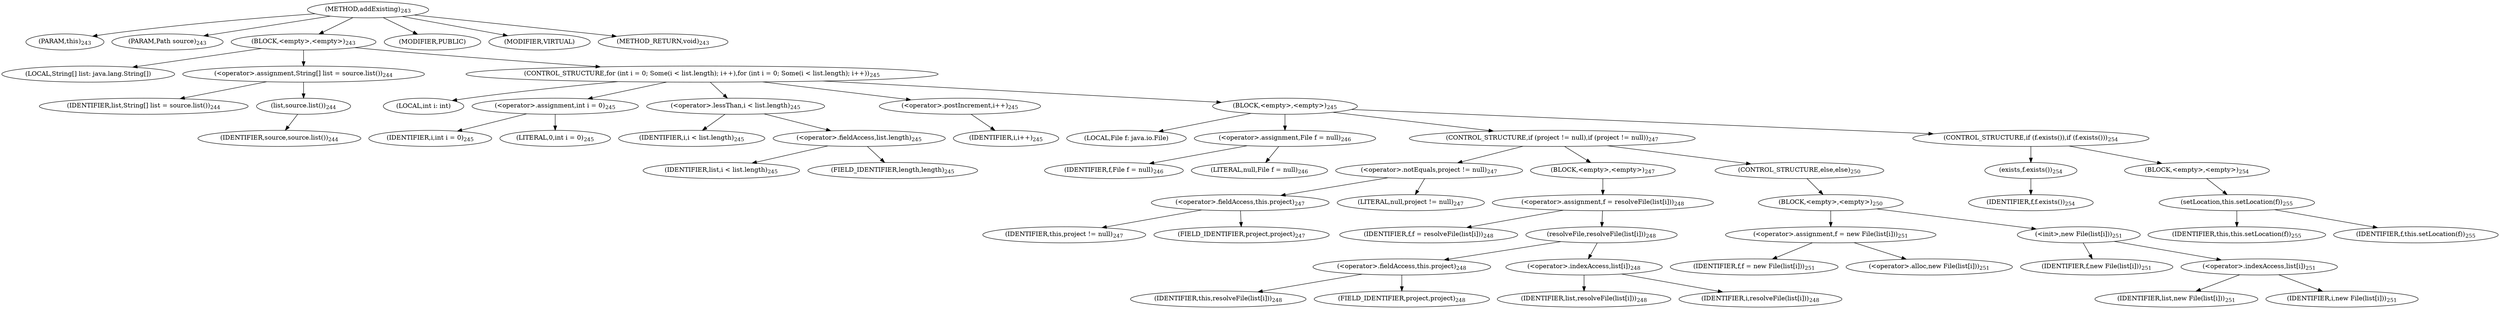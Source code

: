 digraph "addExisting" {  
"392" [label = <(METHOD,addExisting)<SUB>243</SUB>> ]
"52" [label = <(PARAM,this)<SUB>243</SUB>> ]
"393" [label = <(PARAM,Path source)<SUB>243</SUB>> ]
"394" [label = <(BLOCK,&lt;empty&gt;,&lt;empty&gt;)<SUB>243</SUB>> ]
"395" [label = <(LOCAL,String[] list: java.lang.String[])> ]
"396" [label = <(&lt;operator&gt;.assignment,String[] list = source.list())<SUB>244</SUB>> ]
"397" [label = <(IDENTIFIER,list,String[] list = source.list())<SUB>244</SUB>> ]
"398" [label = <(list,source.list())<SUB>244</SUB>> ]
"399" [label = <(IDENTIFIER,source,source.list())<SUB>244</SUB>> ]
"400" [label = <(CONTROL_STRUCTURE,for (int i = 0; Some(i &lt; list.length); i++),for (int i = 0; Some(i &lt; list.length); i++))<SUB>245</SUB>> ]
"401" [label = <(LOCAL,int i: int)> ]
"402" [label = <(&lt;operator&gt;.assignment,int i = 0)<SUB>245</SUB>> ]
"403" [label = <(IDENTIFIER,i,int i = 0)<SUB>245</SUB>> ]
"404" [label = <(LITERAL,0,int i = 0)<SUB>245</SUB>> ]
"405" [label = <(&lt;operator&gt;.lessThan,i &lt; list.length)<SUB>245</SUB>> ]
"406" [label = <(IDENTIFIER,i,i &lt; list.length)<SUB>245</SUB>> ]
"407" [label = <(&lt;operator&gt;.fieldAccess,list.length)<SUB>245</SUB>> ]
"408" [label = <(IDENTIFIER,list,i &lt; list.length)<SUB>245</SUB>> ]
"409" [label = <(FIELD_IDENTIFIER,length,length)<SUB>245</SUB>> ]
"410" [label = <(&lt;operator&gt;.postIncrement,i++)<SUB>245</SUB>> ]
"411" [label = <(IDENTIFIER,i,i++)<SUB>245</SUB>> ]
"412" [label = <(BLOCK,&lt;empty&gt;,&lt;empty&gt;)<SUB>245</SUB>> ]
"50" [label = <(LOCAL,File f: java.io.File)> ]
"413" [label = <(&lt;operator&gt;.assignment,File f = null)<SUB>246</SUB>> ]
"414" [label = <(IDENTIFIER,f,File f = null)<SUB>246</SUB>> ]
"415" [label = <(LITERAL,null,File f = null)<SUB>246</SUB>> ]
"416" [label = <(CONTROL_STRUCTURE,if (project != null),if (project != null))<SUB>247</SUB>> ]
"417" [label = <(&lt;operator&gt;.notEquals,project != null)<SUB>247</SUB>> ]
"418" [label = <(&lt;operator&gt;.fieldAccess,this.project)<SUB>247</SUB>> ]
"419" [label = <(IDENTIFIER,this,project != null)<SUB>247</SUB>> ]
"420" [label = <(FIELD_IDENTIFIER,project,project)<SUB>247</SUB>> ]
"421" [label = <(LITERAL,null,project != null)<SUB>247</SUB>> ]
"422" [label = <(BLOCK,&lt;empty&gt;,&lt;empty&gt;)<SUB>247</SUB>> ]
"423" [label = <(&lt;operator&gt;.assignment,f = resolveFile(list[i]))<SUB>248</SUB>> ]
"424" [label = <(IDENTIFIER,f,f = resolveFile(list[i]))<SUB>248</SUB>> ]
"425" [label = <(resolveFile,resolveFile(list[i]))<SUB>248</SUB>> ]
"426" [label = <(&lt;operator&gt;.fieldAccess,this.project)<SUB>248</SUB>> ]
"427" [label = <(IDENTIFIER,this,resolveFile(list[i]))<SUB>248</SUB>> ]
"428" [label = <(FIELD_IDENTIFIER,project,project)<SUB>248</SUB>> ]
"429" [label = <(&lt;operator&gt;.indexAccess,list[i])<SUB>248</SUB>> ]
"430" [label = <(IDENTIFIER,list,resolveFile(list[i]))<SUB>248</SUB>> ]
"431" [label = <(IDENTIFIER,i,resolveFile(list[i]))<SUB>248</SUB>> ]
"432" [label = <(CONTROL_STRUCTURE,else,else)<SUB>250</SUB>> ]
"433" [label = <(BLOCK,&lt;empty&gt;,&lt;empty&gt;)<SUB>250</SUB>> ]
"434" [label = <(&lt;operator&gt;.assignment,f = new File(list[i]))<SUB>251</SUB>> ]
"435" [label = <(IDENTIFIER,f,f = new File(list[i]))<SUB>251</SUB>> ]
"436" [label = <(&lt;operator&gt;.alloc,new File(list[i]))<SUB>251</SUB>> ]
"437" [label = <(&lt;init&gt;,new File(list[i]))<SUB>251</SUB>> ]
"49" [label = <(IDENTIFIER,f,new File(list[i]))<SUB>251</SUB>> ]
"438" [label = <(&lt;operator&gt;.indexAccess,list[i])<SUB>251</SUB>> ]
"439" [label = <(IDENTIFIER,list,new File(list[i]))<SUB>251</SUB>> ]
"440" [label = <(IDENTIFIER,i,new File(list[i]))<SUB>251</SUB>> ]
"441" [label = <(CONTROL_STRUCTURE,if (f.exists()),if (f.exists()))<SUB>254</SUB>> ]
"442" [label = <(exists,f.exists())<SUB>254</SUB>> ]
"443" [label = <(IDENTIFIER,f,f.exists())<SUB>254</SUB>> ]
"444" [label = <(BLOCK,&lt;empty&gt;,&lt;empty&gt;)<SUB>254</SUB>> ]
"445" [label = <(setLocation,this.setLocation(f))<SUB>255</SUB>> ]
"51" [label = <(IDENTIFIER,this,this.setLocation(f))<SUB>255</SUB>> ]
"446" [label = <(IDENTIFIER,f,this.setLocation(f))<SUB>255</SUB>> ]
"447" [label = <(MODIFIER,PUBLIC)> ]
"448" [label = <(MODIFIER,VIRTUAL)> ]
"449" [label = <(METHOD_RETURN,void)<SUB>243</SUB>> ]
  "392" -> "52" 
  "392" -> "393" 
  "392" -> "394" 
  "392" -> "447" 
  "392" -> "448" 
  "392" -> "449" 
  "394" -> "395" 
  "394" -> "396" 
  "394" -> "400" 
  "396" -> "397" 
  "396" -> "398" 
  "398" -> "399" 
  "400" -> "401" 
  "400" -> "402" 
  "400" -> "405" 
  "400" -> "410" 
  "400" -> "412" 
  "402" -> "403" 
  "402" -> "404" 
  "405" -> "406" 
  "405" -> "407" 
  "407" -> "408" 
  "407" -> "409" 
  "410" -> "411" 
  "412" -> "50" 
  "412" -> "413" 
  "412" -> "416" 
  "412" -> "441" 
  "413" -> "414" 
  "413" -> "415" 
  "416" -> "417" 
  "416" -> "422" 
  "416" -> "432" 
  "417" -> "418" 
  "417" -> "421" 
  "418" -> "419" 
  "418" -> "420" 
  "422" -> "423" 
  "423" -> "424" 
  "423" -> "425" 
  "425" -> "426" 
  "425" -> "429" 
  "426" -> "427" 
  "426" -> "428" 
  "429" -> "430" 
  "429" -> "431" 
  "432" -> "433" 
  "433" -> "434" 
  "433" -> "437" 
  "434" -> "435" 
  "434" -> "436" 
  "437" -> "49" 
  "437" -> "438" 
  "438" -> "439" 
  "438" -> "440" 
  "441" -> "442" 
  "441" -> "444" 
  "442" -> "443" 
  "444" -> "445" 
  "445" -> "51" 
  "445" -> "446" 
}
